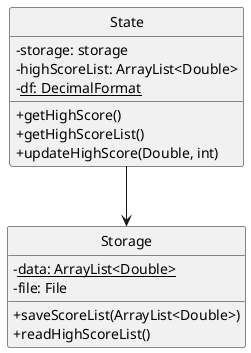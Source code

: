 @startuml
hide circle
skinparam classAttributeIconSize 0

class Storage {
    - <u>data: ArrayList<Double>
    - file: File
    + saveScoreList(ArrayList<Double>)
    + readHighScoreList()
}

class State {
    - storage: storage
    - highScoreList: ArrayList<Double>
    - <u>df: DecimalFormat
    + getHighScore()
    + getHighScoreList()
    + updateHighScore(Double, int)
}

State --> Storage
@enduml
